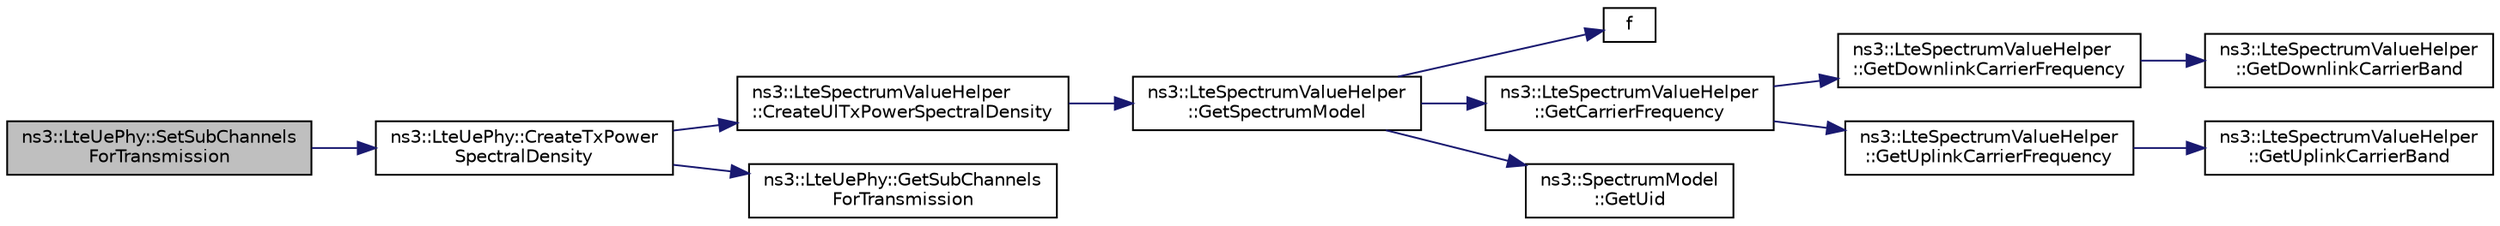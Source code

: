 digraph "ns3::LteUePhy::SetSubChannelsForTransmission"
{
 // LATEX_PDF_SIZE
  edge [fontname="Helvetica",fontsize="10",labelfontname="Helvetica",labelfontsize="10"];
  node [fontname="Helvetica",fontsize="10",shape=record];
  rankdir="LR";
  Node1 [label="ns3::LteUePhy::SetSubChannels\lForTransmission",height=0.2,width=0.4,color="black", fillcolor="grey75", style="filled", fontcolor="black",tooltip="Set a list of sub channels to use in TX."];
  Node1 -> Node2 [color="midnightblue",fontsize="10",style="solid",fontname="Helvetica"];
  Node2 [label="ns3::LteUePhy::CreateTxPower\lSpectralDensity",height=0.2,width=0.4,color="black", fillcolor="white", style="filled",URL="$classns3_1_1_lte_ue_phy.html#a617e7e504fb2364348aecb56b3aeb3b7",tooltip="Create the PSD for the TX."];
  Node2 -> Node3 [color="midnightblue",fontsize="10",style="solid",fontname="Helvetica"];
  Node3 [label="ns3::LteSpectrumValueHelper\l::CreateUlTxPowerSpectralDensity",height=0.2,width=0.4,color="black", fillcolor="white", style="filled",URL="$classns3_1_1_lte_spectrum_value_helper.html#a25aecec3de6bd018637b0bcd89275c2d",tooltip="create a spectrum value representing the uplink power spectral density of a signal to be transmitted."];
  Node3 -> Node4 [color="midnightblue",fontsize="10",style="solid",fontname="Helvetica"];
  Node4 [label="ns3::LteSpectrumValueHelper\l::GetSpectrumModel",height=0.2,width=0.4,color="black", fillcolor="white", style="filled",URL="$classns3_1_1_lte_spectrum_value_helper.html#aea8f8f65e61c30eb4ce7455bb29d06d3",tooltip=" "];
  Node4 -> Node5 [color="midnightblue",fontsize="10",style="solid",fontname="Helvetica"];
  Node5 [label="f",height=0.2,width=0.4,color="black", fillcolor="white", style="filled",URL="$80211b_8c.html#ae7ffc1a8f84fa47a0812b2f2b9627132",tooltip=" "];
  Node4 -> Node6 [color="midnightblue",fontsize="10",style="solid",fontname="Helvetica"];
  Node6 [label="ns3::LteSpectrumValueHelper\l::GetCarrierFrequency",height=0.2,width=0.4,color="black", fillcolor="white", style="filled",URL="$classns3_1_1_lte_spectrum_value_helper.html#ab268c4d7cb95e4277e59b7449d5fbd78",tooltip="Calculates the carrier frequency from the E-UTRA Absolute Radio Frequency Channel Number (EARFCN) acc..."];
  Node6 -> Node7 [color="midnightblue",fontsize="10",style="solid",fontname="Helvetica"];
  Node7 [label="ns3::LteSpectrumValueHelper\l::GetDownlinkCarrierFrequency",height=0.2,width=0.4,color="black", fillcolor="white", style="filled",URL="$classns3_1_1_lte_spectrum_value_helper.html#af345518a4f2868b46d56eacbe4091e87",tooltip="Calculates the downlink carrier frequency from the E-UTRA Absolute Radio Frequency Channel Number (EA..."];
  Node7 -> Node8 [color="midnightblue",fontsize="10",style="solid",fontname="Helvetica"];
  Node8 [label="ns3::LteSpectrumValueHelper\l::GetDownlinkCarrierBand",height=0.2,width=0.4,color="black", fillcolor="white", style="filled",URL="$classns3_1_1_lte_spectrum_value_helper.html#a46917f055699fdfbb0ad8195b1be154c",tooltip="Converts downlink EARFCN to corresponding LTE frequency band number."];
  Node6 -> Node9 [color="midnightblue",fontsize="10",style="solid",fontname="Helvetica"];
  Node9 [label="ns3::LteSpectrumValueHelper\l::GetUplinkCarrierFrequency",height=0.2,width=0.4,color="black", fillcolor="white", style="filled",URL="$classns3_1_1_lte_spectrum_value_helper.html#ab12599306754428f0f6ebd2463f1c35e",tooltip="Calculates the uplink carrier frequency from the E-UTRA Absolute Radio Frequency Channel Number (EARF..."];
  Node9 -> Node10 [color="midnightblue",fontsize="10",style="solid",fontname="Helvetica"];
  Node10 [label="ns3::LteSpectrumValueHelper\l::GetUplinkCarrierBand",height=0.2,width=0.4,color="black", fillcolor="white", style="filled",URL="$classns3_1_1_lte_spectrum_value_helper.html#a434ead24a924f4416873789d0a93a43c",tooltip="Converts uplink EARFCN to corresponding LTE frequency band number."];
  Node4 -> Node11 [color="midnightblue",fontsize="10",style="solid",fontname="Helvetica"];
  Node11 [label="ns3::SpectrumModel\l::GetUid",height=0.2,width=0.4,color="black", fillcolor="white", style="filled",URL="$classns3_1_1_spectrum_model.html#ac7e8ea430e6388bd982cc9dd148d7c4c",tooltip=" "];
  Node2 -> Node12 [color="midnightblue",fontsize="10",style="solid",fontname="Helvetica"];
  Node12 [label="ns3::LteUePhy::GetSubChannels\lForTransmission",height=0.2,width=0.4,color="black", fillcolor="white", style="filled",URL="$classns3_1_1_lte_ue_phy.html#a95d0fc8fbcd4565ce27bc996cd7d0b6e",tooltip="Get a list of sub channels to use in RX."];
}
